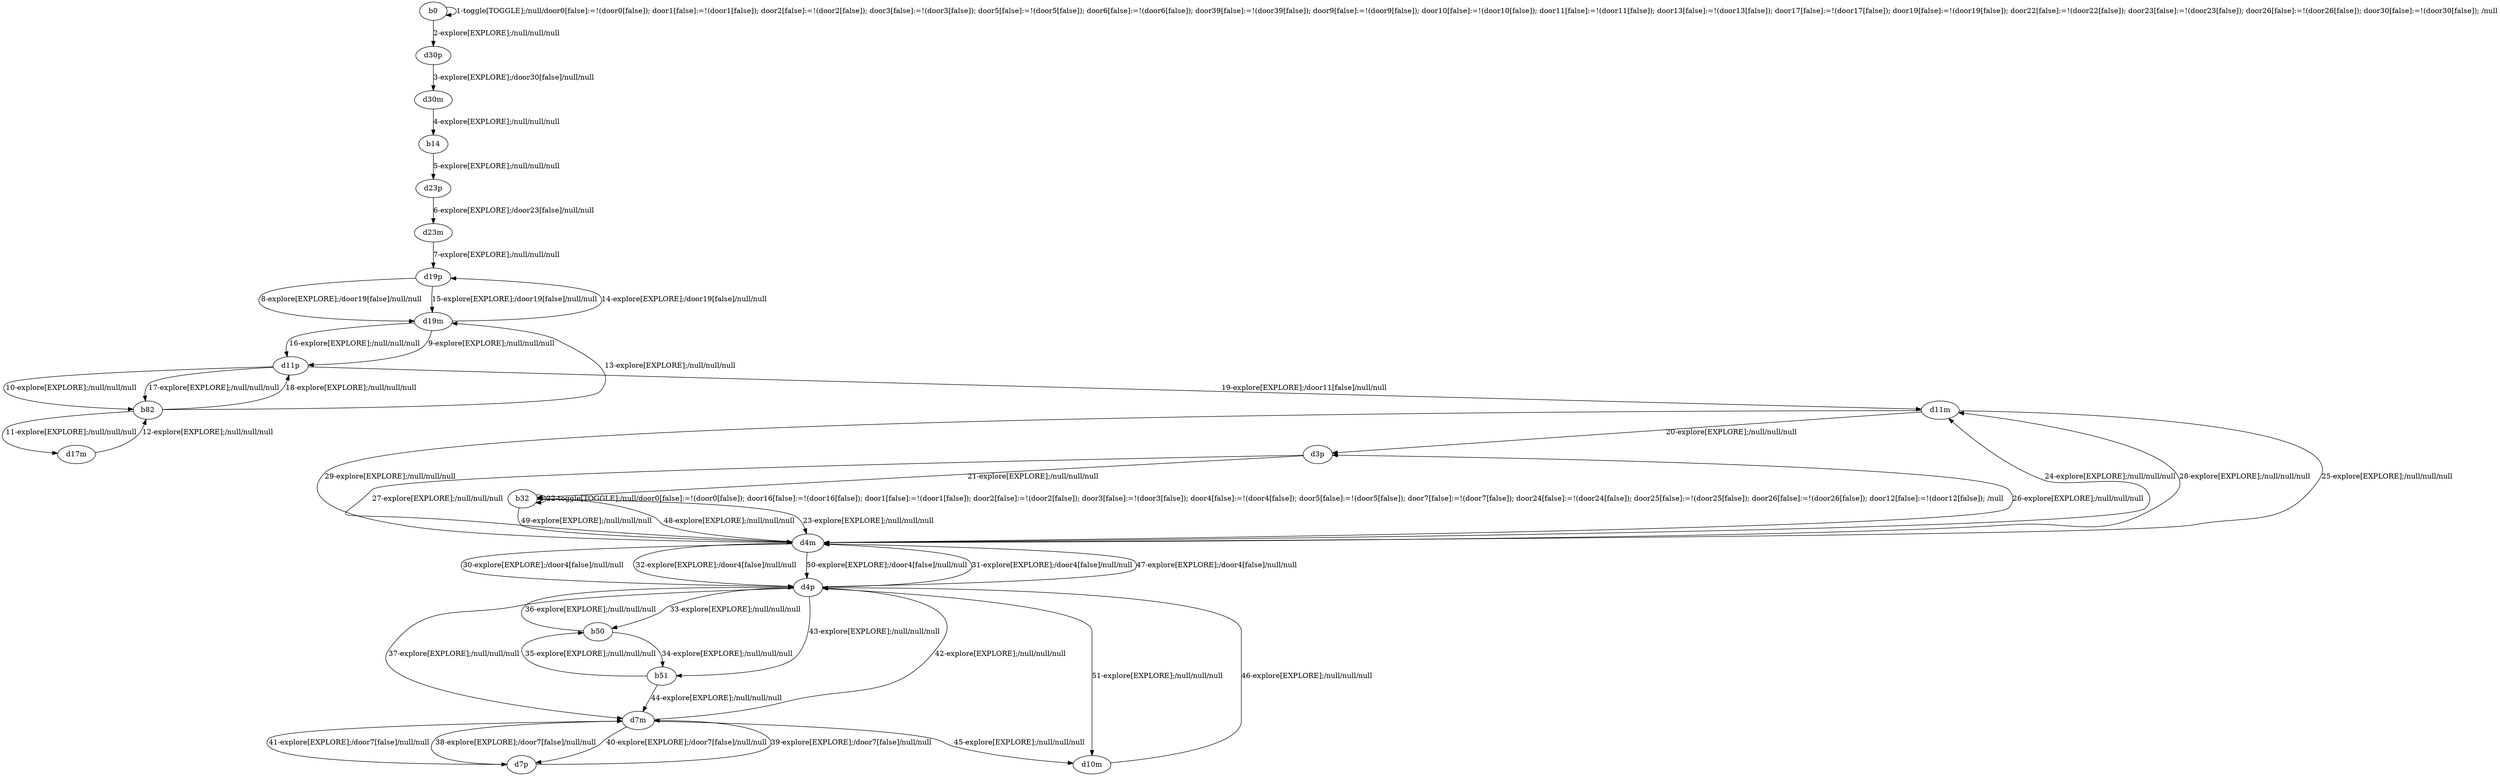 # Total number of goals covered by this test: 1
# d4p --> d10m

digraph g {
"b0" -> "b0" [label = "1-toggle[TOGGLE];/null/door0[false]:=!(door0[false]); door1[false]:=!(door1[false]); door2[false]:=!(door2[false]); door3[false]:=!(door3[false]); door5[false]:=!(door5[false]); door6[false]:=!(door6[false]); door39[false]:=!(door39[false]); door9[false]:=!(door9[false]); door10[false]:=!(door10[false]); door11[false]:=!(door11[false]); door13[false]:=!(door13[false]); door17[false]:=!(door17[false]); door19[false]:=!(door19[false]); door22[false]:=!(door22[false]); door23[false]:=!(door23[false]); door26[false]:=!(door26[false]); door30[false]:=!(door30[false]); /null"];
"b0" -> "d30p" [label = "2-explore[EXPLORE];/null/null/null"];
"d30p" -> "d30m" [label = "3-explore[EXPLORE];/door30[false]/null/null"];
"d30m" -> "b14" [label = "4-explore[EXPLORE];/null/null/null"];
"b14" -> "d23p" [label = "5-explore[EXPLORE];/null/null/null"];
"d23p" -> "d23m" [label = "6-explore[EXPLORE];/door23[false]/null/null"];
"d23m" -> "d19p" [label = "7-explore[EXPLORE];/null/null/null"];
"d19p" -> "d19m" [label = "8-explore[EXPLORE];/door19[false]/null/null"];
"d19m" -> "d11p" [label = "9-explore[EXPLORE];/null/null/null"];
"d11p" -> "b82" [label = "10-explore[EXPLORE];/null/null/null"];
"b82" -> "d17m" [label = "11-explore[EXPLORE];/null/null/null"];
"d17m" -> "b82" [label = "12-explore[EXPLORE];/null/null/null"];
"b82" -> "d19m" [label = "13-explore[EXPLORE];/null/null/null"];
"d19m" -> "d19p" [label = "14-explore[EXPLORE];/door19[false]/null/null"];
"d19p" -> "d19m" [label = "15-explore[EXPLORE];/door19[false]/null/null"];
"d19m" -> "d11p" [label = "16-explore[EXPLORE];/null/null/null"];
"d11p" -> "b82" [label = "17-explore[EXPLORE];/null/null/null"];
"b82" -> "d11p" [label = "18-explore[EXPLORE];/null/null/null"];
"d11p" -> "d11m" [label = "19-explore[EXPLORE];/door11[false]/null/null"];
"d11m" -> "d3p" [label = "20-explore[EXPLORE];/null/null/null"];
"d3p" -> "b32" [label = "21-explore[EXPLORE];/null/null/null"];
"b32" -> "b32" [label = "22-toggle[TOGGLE];/null/door0[false]:=!(door0[false]); door16[false]:=!(door16[false]); door1[false]:=!(door1[false]); door2[false]:=!(door2[false]); door3[false]:=!(door3[false]); door4[false]:=!(door4[false]); door5[false]:=!(door5[false]); door7[false]:=!(door7[false]); door24[false]:=!(door24[false]); door25[false]:=!(door25[false]); door26[false]:=!(door26[false]); door12[false]:=!(door12[false]); /null"];
"b32" -> "d4m" [label = "23-explore[EXPLORE];/null/null/null"];
"d4m" -> "d11m" [label = "24-explore[EXPLORE];/null/null/null"];
"d11m" -> "d4m" [label = "25-explore[EXPLORE];/null/null/null"];
"d4m" -> "d3p" [label = "26-explore[EXPLORE];/null/null/null"];
"d3p" -> "d4m" [label = "27-explore[EXPLORE];/null/null/null"];
"d4m" -> "d11m" [label = "28-explore[EXPLORE];/null/null/null"];
"d11m" -> "d4m" [label = "29-explore[EXPLORE];/null/null/null"];
"d4m" -> "d4p" [label = "30-explore[EXPLORE];/door4[false]/null/null"];
"d4p" -> "d4m" [label = "31-explore[EXPLORE];/door4[false]/null/null"];
"d4m" -> "d4p" [label = "32-explore[EXPLORE];/door4[false]/null/null"];
"d4p" -> "b50" [label = "33-explore[EXPLORE];/null/null/null"];
"b50" -> "b51" [label = "34-explore[EXPLORE];/null/null/null"];
"b51" -> "b50" [label = "35-explore[EXPLORE];/null/null/null"];
"b50" -> "d4p" [label = "36-explore[EXPLORE];/null/null/null"];
"d4p" -> "d7m" [label = "37-explore[EXPLORE];/null/null/null"];
"d7m" -> "d7p" [label = "38-explore[EXPLORE];/door7[false]/null/null"];
"d7p" -> "d7m" [label = "39-explore[EXPLORE];/door7[false]/null/null"];
"d7m" -> "d7p" [label = "40-explore[EXPLORE];/door7[false]/null/null"];
"d7p" -> "d7m" [label = "41-explore[EXPLORE];/door7[false]/null/null"];
"d7m" -> "d4p" [label = "42-explore[EXPLORE];/null/null/null"];
"d4p" -> "b51" [label = "43-explore[EXPLORE];/null/null/null"];
"b51" -> "d7m" [label = "44-explore[EXPLORE];/null/null/null"];
"d7m" -> "d10m" [label = "45-explore[EXPLORE];/null/null/null"];
"d10m" -> "d4p" [label = "46-explore[EXPLORE];/null/null/null"];
"d4p" -> "d4m" [label = "47-explore[EXPLORE];/door4[false]/null/null"];
"d4m" -> "b32" [label = "48-explore[EXPLORE];/null/null/null"];
"b32" -> "d4m" [label = "49-explore[EXPLORE];/null/null/null"];
"d4m" -> "d4p" [label = "50-explore[EXPLORE];/door4[false]/null/null"];
"d4p" -> "d10m" [label = "51-explore[EXPLORE];/null/null/null"];
}